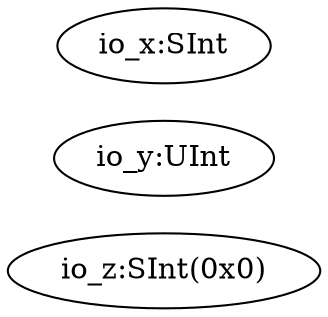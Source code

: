 digraph ZeroWidthTest_DivZU_1{
rankdir = LR;
  io_z[label="io_z:SInt(0x0)"];
  io_y[label="io_y:UInt"];
  io_x[label="io_x:SInt"];
}